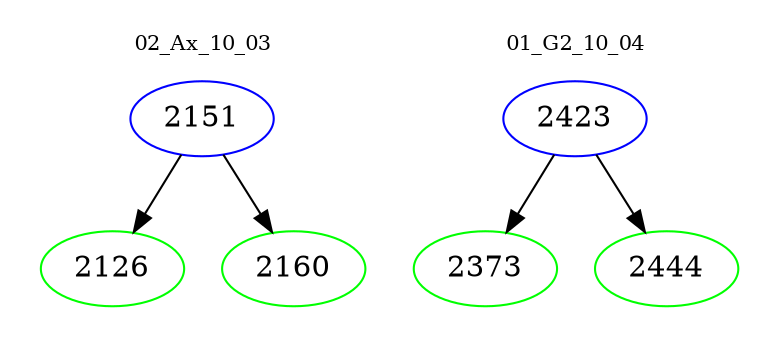 digraph{
subgraph cluster_0 {
color = white
label = "02_Ax_10_03";
fontsize=10;
T0_2151 [label="2151", color="blue"]
T0_2151 -> T0_2126 [color="black"]
T0_2126 [label="2126", color="green"]
T0_2151 -> T0_2160 [color="black"]
T0_2160 [label="2160", color="green"]
}
subgraph cluster_1 {
color = white
label = "01_G2_10_04";
fontsize=10;
T1_2423 [label="2423", color="blue"]
T1_2423 -> T1_2373 [color="black"]
T1_2373 [label="2373", color="green"]
T1_2423 -> T1_2444 [color="black"]
T1_2444 [label="2444", color="green"]
}
}
